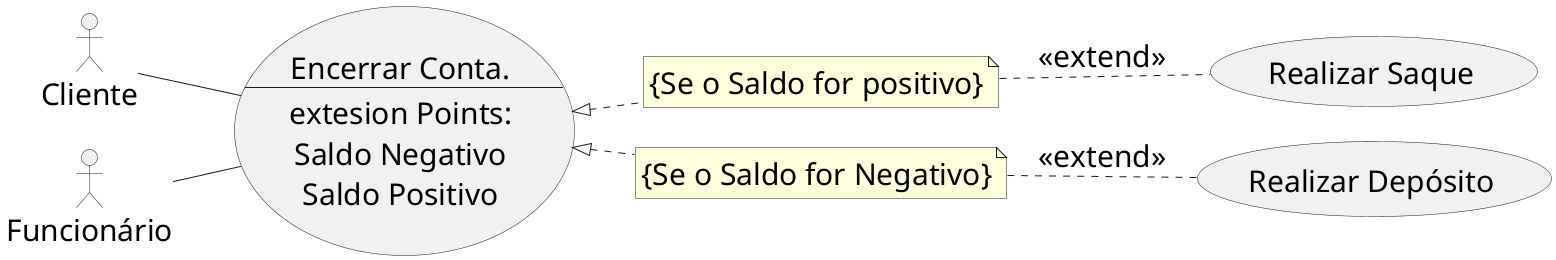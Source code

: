@startuml Extensao2
' !theme bluegray 
left to right direction

skinparam defaultFontSize 30

actor "Cliente" as Cliente
actor "Funcionário" as Funcionario


usecase EncerrarConta as "Encerrar Conta.
--
extesion Points:
Saldo Negativo
Saldo Positivo"
usecase "Realizar Saque" as (RealizarSaque)
usecase "Realizar Depósito" as (RealizarDeposito)


note "{Se o Saldo for positivo}" as N1
note "{Se o Saldo for Negativo}" as N2


:Cliente: -- EncerrarConta
:Funcionario: -- EncerrarConta

EncerrarConta <|.. N1
N1 .. RealizarSaque: <<extend>>

EncerrarConta <|.. N2
N2 .. RealizarDeposito: <<extend>>

@enduml